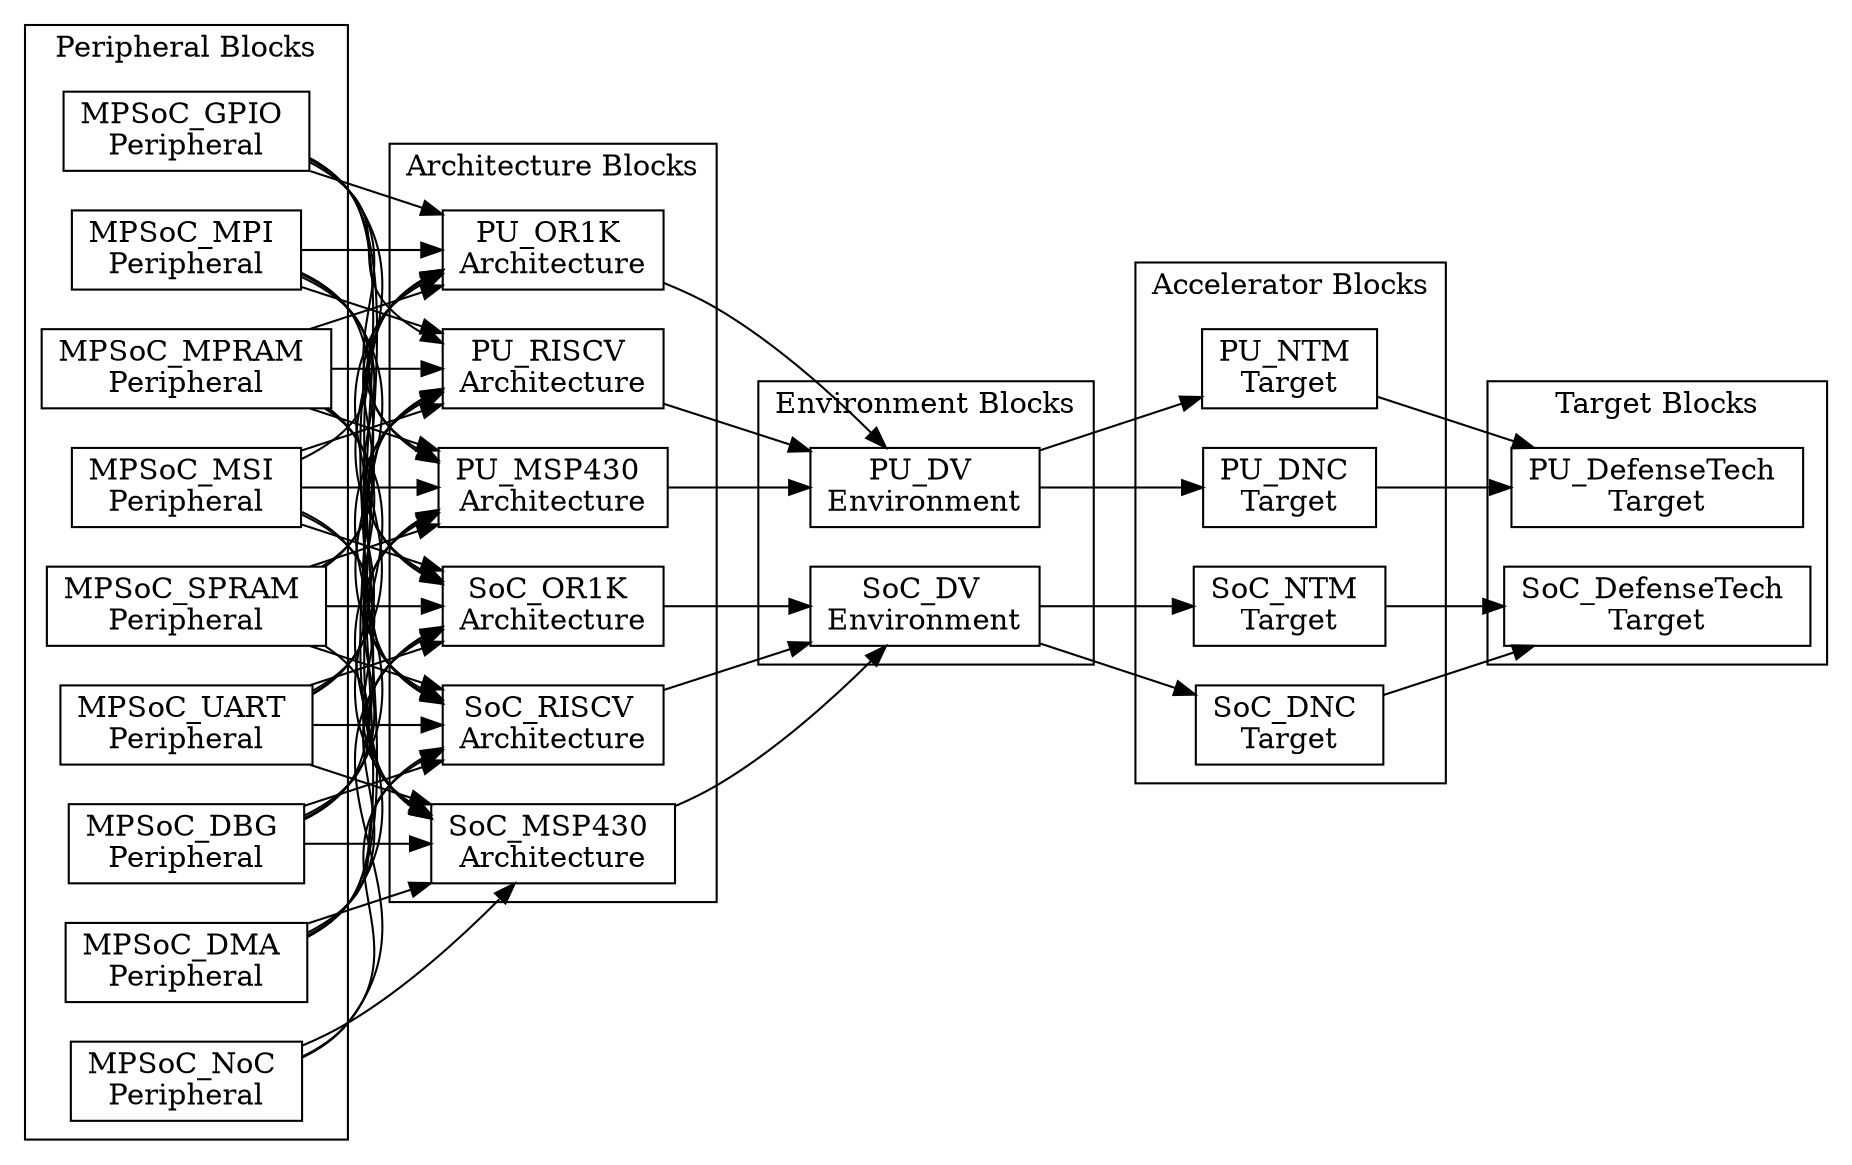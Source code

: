 digraph Project {
  // Introduction
  graph [rankdir = LR];
  node[shape=record];

  // Peripheral Blocks
  subgraph "cluster PeripheralBlocks" { label = "Peripheral Blocks";
    MPSoC_DBG[label="MPSoC_DBG \nPeripheral"];
    MPSoC_DMA[label="MPSoC_DMA \nPeripheral"];
    MPSoC_GPIO[label="MPSoC_GPIO \nPeripheral"];
    MPSoC_MPI[label="MPSoC_MPI \nPeripheral"];
    MPSoC_MPRAM[label="MPSoC_MPRAM \nPeripheral"];
    MPSoC_MSI[label="MPSoC_MSI \nPeripheral"];
    MPSoC_NoC[label="MPSoC_NoC \nPeripheral"];
    MPSoC_SPRAM[label="MPSoC_SPRAM \nPeripheral"];
    MPSoC_UART[label="MPSoC_UART \nPeripheral"];
  }

  // Architecture Blocks
  subgraph "cluster ArchitectureBlocks" { label = "Architecture Blocks";
    SoC_MSP430[label="SoC_MSP430 \nArchitecture"];
    SoC_OR1K[label="SoC_OR1K \nArchitecture"];
    SoC_RISCV[label="SoC_RISCV \nArchitecture"];
    PU_MSP430[label="PU_MSP430 \nArchitecture"];
    PU_OR1K[label="PU_OR1K \nArchitecture"];
    PU_RISCV[label="PU_RISCV \nArchitecture"];
  }

  // Environment Blocks
  subgraph "cluster EnvironmentBlocks" { label = "Environment Blocks";
    SoC_DV[label="SoC_DV \nEnvironment"];
    PU_DV[label="PU_DV \nEnvironment"];
  }

  // Accelerator Blocks
  subgraph "cluster AcceleratorBlocks" { label = "Accelerator Blocks";
    SoC_NTM[label="SoC_NTM \nTarget"];
    PU_NTM[label="PU_NTM \nTarget"];

    SoC_DNC[label="SoC_DNC \nTarget"];
    PU_DNC[label="PU_DNC \nTarget"];
  }

  // Target Blocks
  subgraph "cluster TargetBlocks" { label = "Target Blocks";
    SoC_DefenseTech[label="SoC_DefenseTech \nTarget"];
    PU_DefenseTech[label="PU_DefenseTech \nTarget"];
  }

  // Peripheral -> Architecture
  MPSoC_DBG -> SoC_MSP430;
  MPSoC_DMA -> SoC_MSP430;
  MPSoC_GPIO -> SoC_MSP430;
  MPSoC_MPI -> SoC_MSP430;
  MPSoC_MPRAM -> SoC_MSP430;
  MPSoC_MSI -> SoC_MSP430;
  MPSoC_NoC -> SoC_MSP430;
  MPSoC_SPRAM -> SoC_MSP430;
  MPSoC_UART -> SoC_MSP430;

  MPSoC_DBG -> PU_MSP430;
  MPSoC_DMA -> PU_MSP430;
  MPSoC_GPIO -> PU_MSP430;
  MPSoC_MPI -> PU_MSP430;
  MPSoC_MPRAM -> PU_MSP430;
  MPSoC_MSI -> PU_MSP430;
  MPSoC_SPRAM -> PU_MSP430;
  MPSoC_UART -> PU_MSP430;


  MPSoC_DBG -> SoC_OR1K;
  MPSoC_DMA -> SoC_OR1K;
  MPSoC_GPIO -> SoC_OR1K;
  MPSoC_MPI -> SoC_OR1K;
  MPSoC_MPRAM -> SoC_OR1K;
  MPSoC_MSI -> SoC_OR1K;
  MPSoC_NoC -> SoC_OR1K;
  MPSoC_SPRAM -> SoC_OR1K;
  MPSoC_UART -> SoC_OR1K;

  MPSoC_DBG -> PU_OR1K;
  MPSoC_DMA -> PU_OR1K;
  MPSoC_GPIO -> PU_OR1K;
  MPSoC_MPI -> PU_OR1K;
  MPSoC_MPRAM -> PU_OR1K;
  MPSoC_MSI -> PU_OR1K;
  MPSoC_SPRAM -> PU_OR1K;
  MPSoC_UART -> PU_OR1K;


  MPSoC_DBG -> SoC_RISCV;
  MPSoC_DMA -> SoC_RISCV;
  MPSoC_GPIO -> SoC_RISCV;
  MPSoC_MPI -> SoC_RISCV;
  MPSoC_MPRAM -> SoC_RISCV;
  MPSoC_MSI -> SoC_RISCV;
  MPSoC_NoC -> SoC_RISCV;
  MPSoC_SPRAM -> SoC_RISCV;
  MPSoC_UART -> SoC_RISCV;

  MPSoC_DBG -> PU_RISCV;
  MPSoC_DMA -> PU_RISCV;
  MPSoC_GPIO -> PU_RISCV;
  MPSoC_MPI -> PU_RISCV;
  MPSoC_MPRAM -> PU_RISCV;
  MPSoC_MSI -> PU_RISCV;
  MPSoC_SPRAM -> PU_RISCV;
  MPSoC_UART -> PU_RISCV;

  // Architecture -> Environment
  PU_MSP430 -> PU_DV;
  PU_OR1K -> PU_DV;
  PU_RISCV -> PU_DV;

  SoC_MSP430 -> SoC_DV;
  SoC_OR1K -> SoC_DV;
  SoC_RISCV -> SoC_DV;

  // Environment -> Accelerator
  PU_DV -> PU_NTM;
  PU_DV -> PU_DNC;

  SoC_DV -> SoC_NTM;
  SoC_DV -> SoC_DNC;

  // Accelerator -> Target
  PU_NTM -> PU_DefenseTech;
  PU_DNC -> PU_DefenseTech;

  SoC_NTM -> SoC_DefenseTech;
  SoC_DNC -> SoC_DefenseTech;
}
